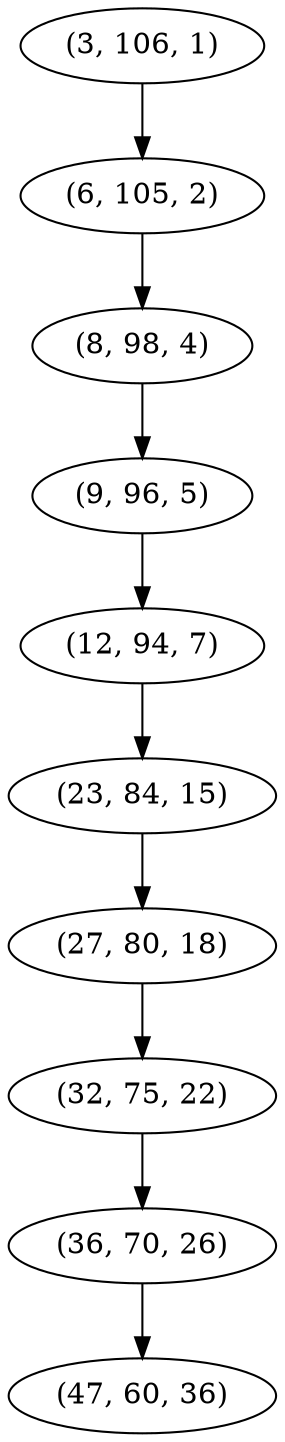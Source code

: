 digraph tree {
    "(3, 106, 1)";
    "(6, 105, 2)";
    "(8, 98, 4)";
    "(9, 96, 5)";
    "(12, 94, 7)";
    "(23, 84, 15)";
    "(27, 80, 18)";
    "(32, 75, 22)";
    "(36, 70, 26)";
    "(47, 60, 36)";
    "(3, 106, 1)" -> "(6, 105, 2)";
    "(6, 105, 2)" -> "(8, 98, 4)";
    "(8, 98, 4)" -> "(9, 96, 5)";
    "(9, 96, 5)" -> "(12, 94, 7)";
    "(12, 94, 7)" -> "(23, 84, 15)";
    "(23, 84, 15)" -> "(27, 80, 18)";
    "(27, 80, 18)" -> "(32, 75, 22)";
    "(32, 75, 22)" -> "(36, 70, 26)";
    "(36, 70, 26)" -> "(47, 60, 36)";
}
